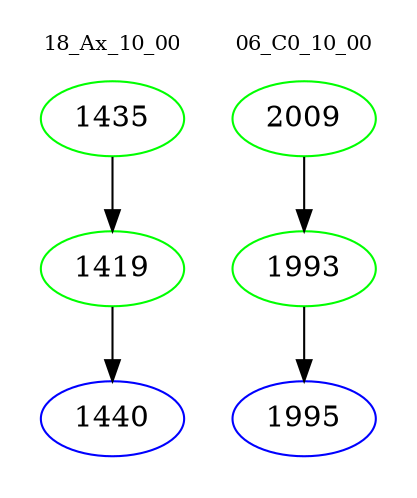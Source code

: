 digraph{
subgraph cluster_0 {
color = white
label = "18_Ax_10_00";
fontsize=10;
T0_1435 [label="1435", color="green"]
T0_1435 -> T0_1419 [color="black"]
T0_1419 [label="1419", color="green"]
T0_1419 -> T0_1440 [color="black"]
T0_1440 [label="1440", color="blue"]
}
subgraph cluster_1 {
color = white
label = "06_C0_10_00";
fontsize=10;
T1_2009 [label="2009", color="green"]
T1_2009 -> T1_1993 [color="black"]
T1_1993 [label="1993", color="green"]
T1_1993 -> T1_1995 [color="black"]
T1_1995 [label="1995", color="blue"]
}
}
